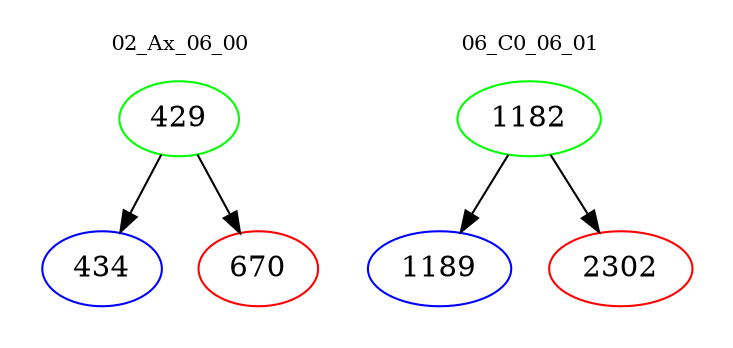 digraph{
subgraph cluster_0 {
color = white
label = "02_Ax_06_00";
fontsize=10;
T0_429 [label="429", color="green"]
T0_429 -> T0_434 [color="black"]
T0_434 [label="434", color="blue"]
T0_429 -> T0_670 [color="black"]
T0_670 [label="670", color="red"]
}
subgraph cluster_1 {
color = white
label = "06_C0_06_01";
fontsize=10;
T1_1182 [label="1182", color="green"]
T1_1182 -> T1_1189 [color="black"]
T1_1189 [label="1189", color="blue"]
T1_1182 -> T1_2302 [color="black"]
T1_2302 [label="2302", color="red"]
}
}

